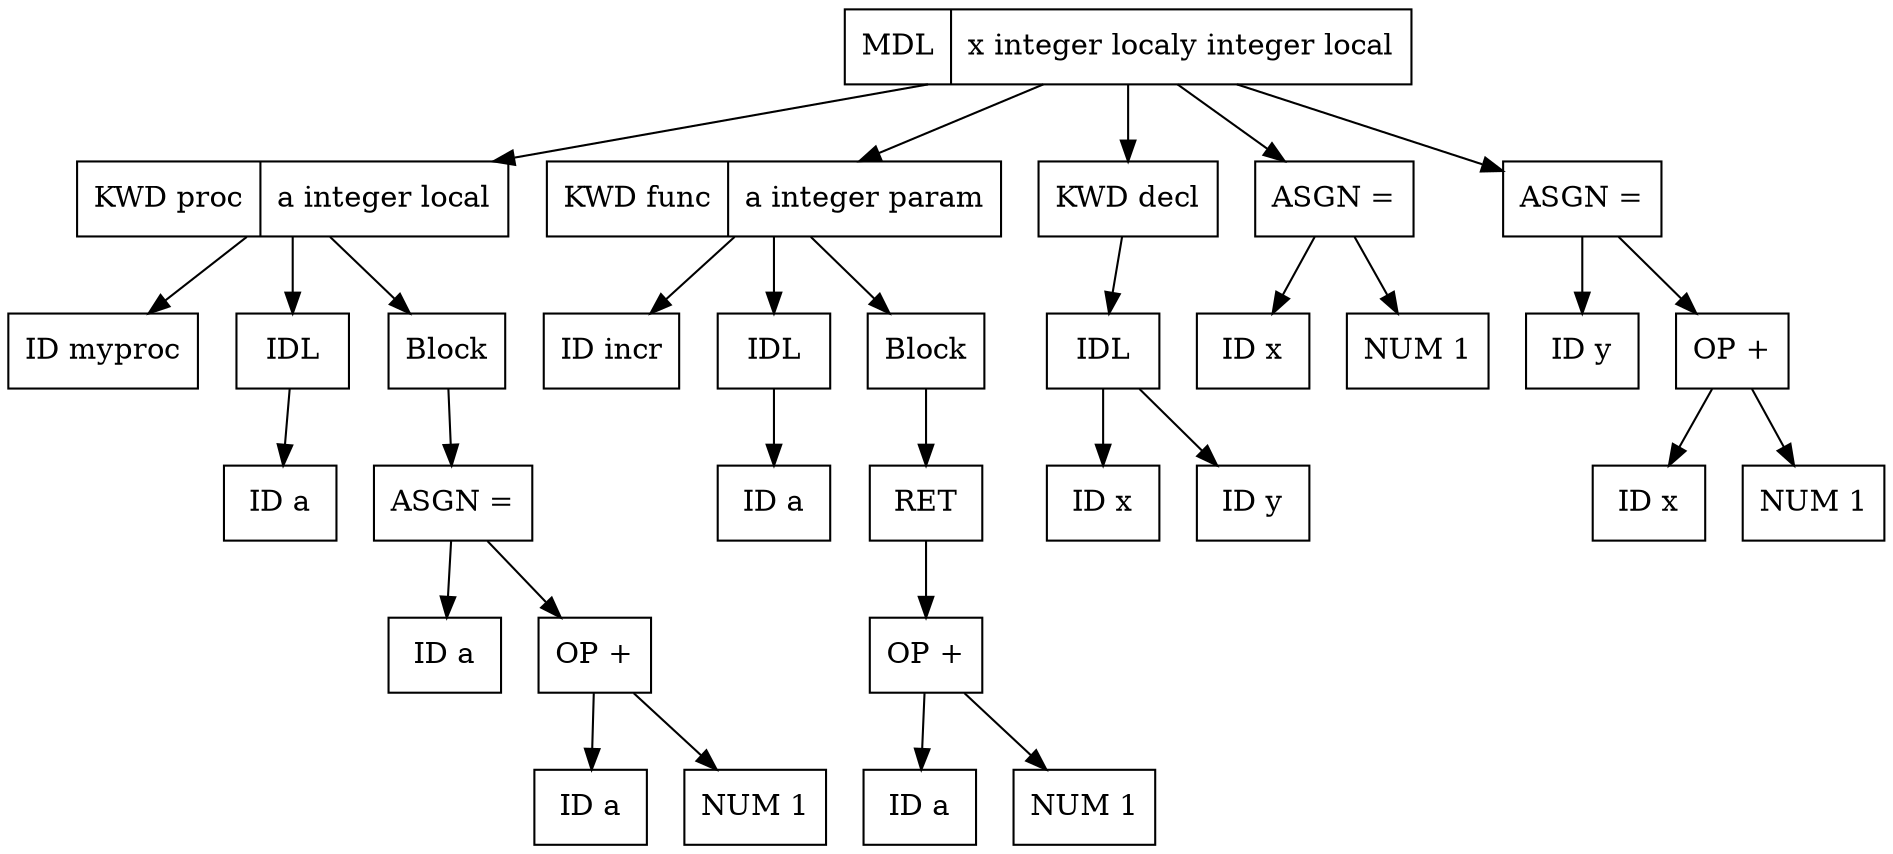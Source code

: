 digraph G {
node [shape = box];
node0 [ uuid = "2673f81e-a54b-4c32-80c7-65d97a909506" shape = "record" label = "MDL 
|x integer local
y integer local
" ];
node1 [ uuid = "3c57e437-7bd8-4f70-8ef3-779cdc75b388" shape = "record" label = "KWD proc
|a integer local
" ];
node2 [ uuid = "e23b0901-f01c-4ba9-95f2-e115448b0b1b" shape = "record" label = "ID myproc
" ];
node1 -> node2;
node3 [ uuid = "4049521f-1049-450e-b36c-087639ef0acb" shape = "record" label = "IDL 
" ];
node4 [ uuid = "7050dbad-9fff-4562-aec6-39f2efe63c17" shape = "record" label = "ID a
" ];
node3 -> node4;
node1 -> node3;
node5 [ uuid = "8162ad6c-387c-4322-b684-0c8fc7d2e891" shape = "record" label = "Block 
" ];
node7 [ uuid = "a10d3376-b5b5-4c2d-926e-ec13affff814" shape = "record" label = "ASGN =
" ];
node6 [ uuid = "902a693f-10d0-48dc-804f-e36919d5a792" shape = "record" label = "ID a
" ];
node7 -> node6;
node9 [ uuid = "65772e7b-6b1d-4081-b0b7-49fb9e4a1abf" shape = "record" label = "OP +
" ];
node8 [ uuid = "72a254c2-529a-4da9-adf0-14285555a02b" shape = "record" label = "ID a
" ];
node9 -> node8;
node10 [ uuid = "6cf132db-d011-4663-82b0-e6b49c442949" shape = "record" label = "NUM 1
" ];
node9 -> node10;
node7 -> node9;
node5 -> node7;
node1 -> node5;
node0 -> node1;
node11 [ uuid = "9b34d7a0-8ec4-49cc-9051-65808f9f45c4" shape = "record" label = "KWD func
|a integer param
" ];
node12 [ uuid = "83c94e6b-4801-4478-8eb5-b147180c959e" shape = "record" label = "ID incr
" ];
node11 -> node12;
node13 [ uuid = "8718b905-f83a-4255-8a1d-ba51a60d3125" shape = "record" label = "IDL 
" ];
node14 [ uuid = "db4b7e4a-e02c-419e-8630-2a13d1e45087" shape = "record" label = "ID a
" ];
node13 -> node14;
node11 -> node13;
node15 [ uuid = "19ca6f31-8c2c-4775-879d-7f74cb8d1b66" shape = "record" label = "Block 
" ];
node16 [ uuid = "964c095d-8544-4ade-b5cd-3faebed3de4f" shape = "record" label = "RET 
" ];
node18 [ uuid = "423ae848-e602-4e9b-a09b-dc7e726ab02a" shape = "record" label = "OP +
" ];
node17 [ uuid = "eca81a52-9217-4779-9c0b-717cc4d0580d" shape = "record" label = "ID a
" ];
node18 -> node17;
node19 [ uuid = "79583618-8c15-4d08-84e8-b97bbabd8da5" shape = "record" label = "NUM 1
" ];
node18 -> node19;
node16 -> node18;
node15 -> node16;
node11 -> node15;
node0 -> node11;
node20 [ uuid = "34fac469-c198-4bd0-84d8-79b769eb49d6" shape = "record" label = "KWD decl
" ];
node21 [ uuid = "871e1af4-11ef-4f2f-8da9-e44296582dba" shape = "record" label = "IDL 
" ];
node22 [ uuid = "e6329601-8021-4299-b707-6069303d6474" shape = "record" label = "ID x
" ];
node21 -> node22;
node23 [ uuid = "4fb621a6-78a1-4448-980b-20a98a106266" shape = "record" label = "ID y
" ];
node21 -> node23;
node20 -> node21;
node0 -> node20;
node25 [ uuid = "438e9e3b-5733-4d03-aaf8-78e9897a8843" shape = "record" label = "ASGN =
" ];
node24 [ uuid = "4ad01846-d7d9-4249-9ce0-ab73b7476da9" shape = "record" label = "ID x
" ];
node25 -> node24;
node26 [ uuid = "d639cb6e-a182-4c4f-a7ac-e653e1e5e6d9" shape = "record" label = "NUM 1
" ];
node25 -> node26;
node0 -> node25;
node28 [ uuid = "ea97fb8e-f77f-4970-b7cf-1175bb33ee16" shape = "record" label = "ASGN =
" ];
node27 [ uuid = "e97088d4-7e27-4dd5-8f0a-a8dcdc9d78d6" shape = "record" label = "ID y
" ];
node28 -> node27;
node30 [ uuid = "cc86daa7-32ff-4d79-91d8-e23f3985074d" shape = "record" label = "OP +
" ];
node29 [ uuid = "335b1e1f-f088-4f74-b93c-d23248714d39" shape = "record" label = "ID x
" ];
node30 -> node29;
node31 [ uuid = "d581de64-2611-4493-97fa-72c560dbff0b" shape = "record" label = "NUM 1
" ];
node30 -> node31;
node28 -> node30;
node0 -> node28;
}
